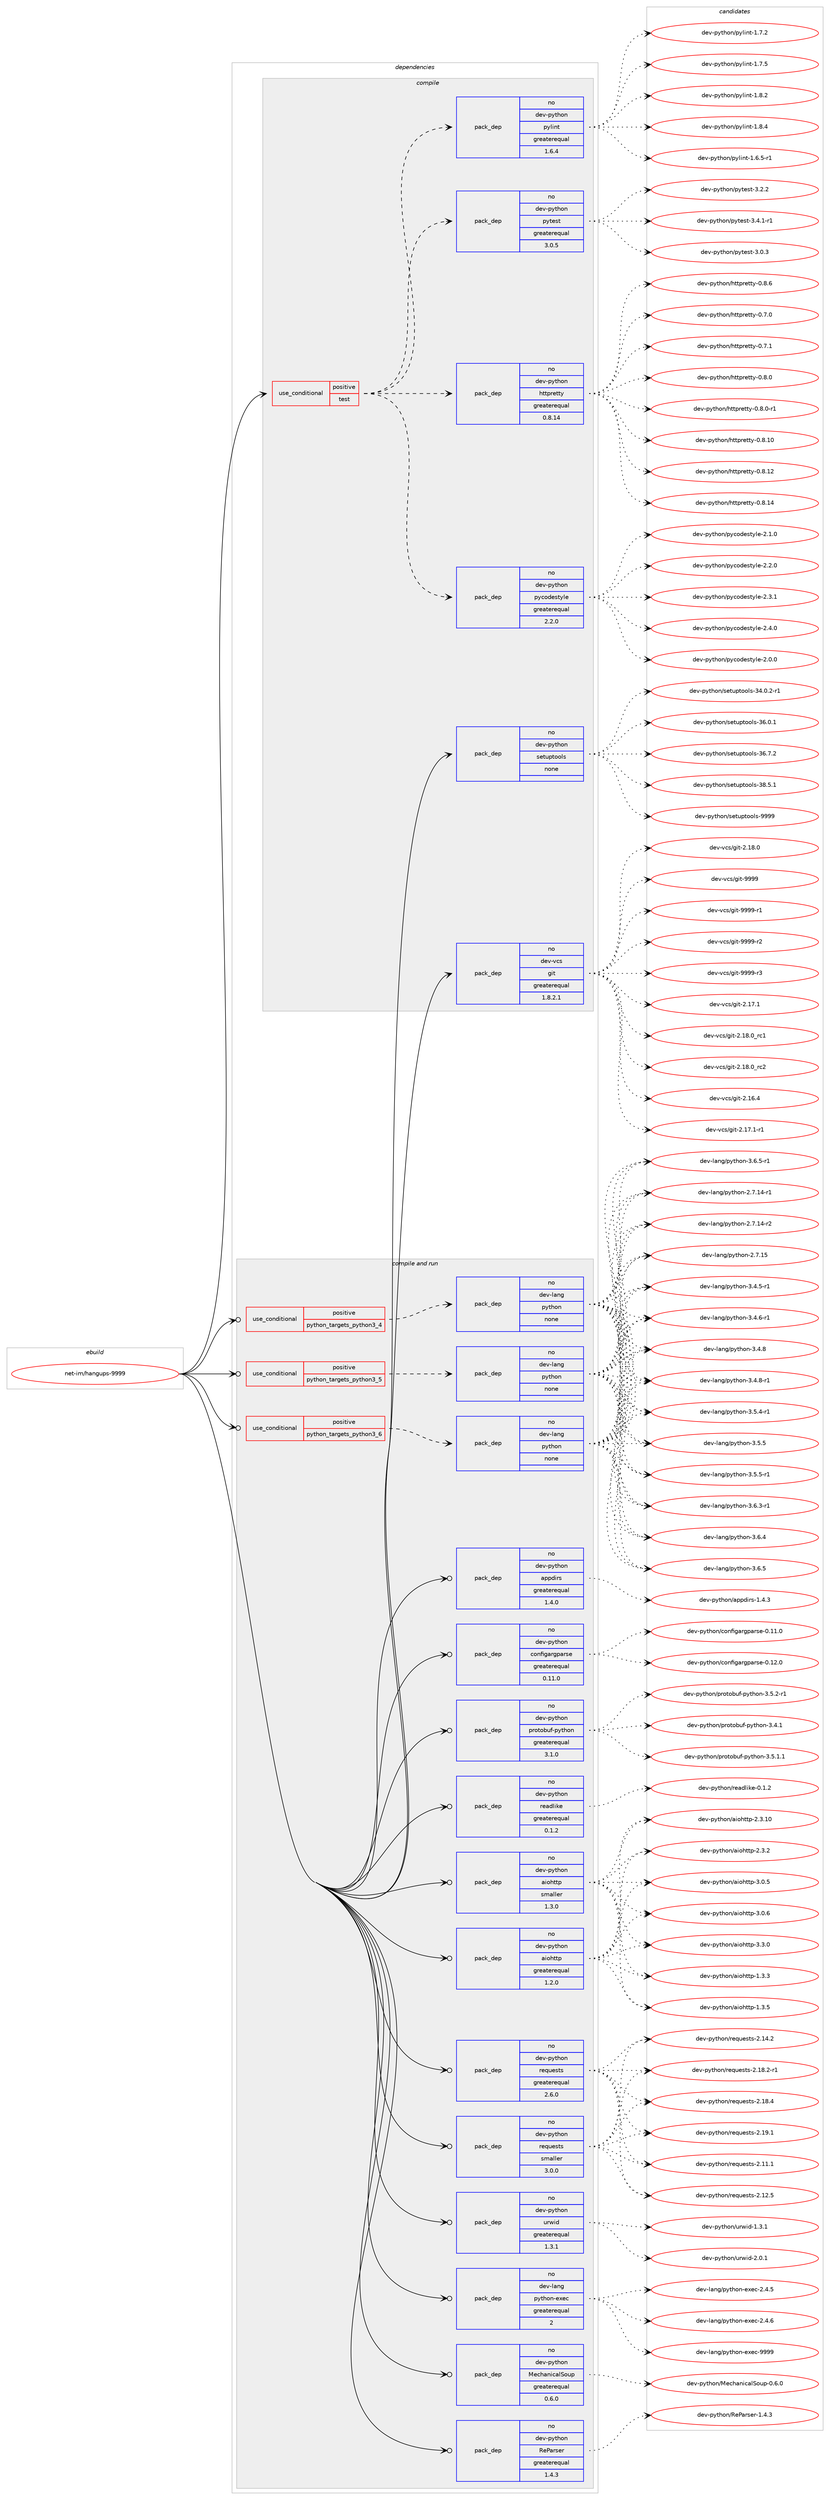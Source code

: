 digraph prolog {

# *************
# Graph options
# *************

newrank=true;
concentrate=true;
compound=true;
graph [rankdir=LR,fontname=Helvetica,fontsize=10,ranksep=1.5];#, ranksep=2.5, nodesep=0.2];
edge  [arrowhead=vee];
node  [fontname=Helvetica,fontsize=10];

# **********
# The ebuild
# **********

subgraph cluster_leftcol {
color=gray;
rank=same;
label=<<i>ebuild</i>>;
id [label="net-im/hangups-9999", color=red, width=4, href="../net-im/hangups-9999.svg"];
}

# ****************
# The dependencies
# ****************

subgraph cluster_midcol {
color=gray;
label=<<i>dependencies</i>>;
subgraph cluster_compile {
fillcolor="#eeeeee";
style=filled;
label=<<i>compile</i>>;
subgraph cond153 {
dependency534 [label=<<TABLE BORDER="0" CELLBORDER="1" CELLSPACING="0" CELLPADDING="4"><TR><TD ROWSPAN="3" CELLPADDING="10">use_conditional</TD></TR><TR><TD>positive</TD></TR><TR><TD>test</TD></TR></TABLE>>, shape=none, color=red];
subgraph pack372 {
dependency535 [label=<<TABLE BORDER="0" CELLBORDER="1" CELLSPACING="0" CELLPADDING="4" WIDTH="220"><TR><TD ROWSPAN="6" CELLPADDING="30">pack_dep</TD></TR><TR><TD WIDTH="110">no</TD></TR><TR><TD>dev-python</TD></TR><TR><TD>pytest</TD></TR><TR><TD>greaterequal</TD></TR><TR><TD>3.0.5</TD></TR></TABLE>>, shape=none, color=blue];
}
dependency534:e -> dependency535:w [weight=20,style="dashed",arrowhead="vee"];
subgraph pack373 {
dependency536 [label=<<TABLE BORDER="0" CELLBORDER="1" CELLSPACING="0" CELLPADDING="4" WIDTH="220"><TR><TD ROWSPAN="6" CELLPADDING="30">pack_dep</TD></TR><TR><TD WIDTH="110">no</TD></TR><TR><TD>dev-python</TD></TR><TR><TD>pylint</TD></TR><TR><TD>greaterequal</TD></TR><TR><TD>1.6.4</TD></TR></TABLE>>, shape=none, color=blue];
}
dependency534:e -> dependency536:w [weight=20,style="dashed",arrowhead="vee"];
subgraph pack374 {
dependency537 [label=<<TABLE BORDER="0" CELLBORDER="1" CELLSPACING="0" CELLPADDING="4" WIDTH="220"><TR><TD ROWSPAN="6" CELLPADDING="30">pack_dep</TD></TR><TR><TD WIDTH="110">no</TD></TR><TR><TD>dev-python</TD></TR><TR><TD>pycodestyle</TD></TR><TR><TD>greaterequal</TD></TR><TR><TD>2.2.0</TD></TR></TABLE>>, shape=none, color=blue];
}
dependency534:e -> dependency537:w [weight=20,style="dashed",arrowhead="vee"];
subgraph pack375 {
dependency538 [label=<<TABLE BORDER="0" CELLBORDER="1" CELLSPACING="0" CELLPADDING="4" WIDTH="220"><TR><TD ROWSPAN="6" CELLPADDING="30">pack_dep</TD></TR><TR><TD WIDTH="110">no</TD></TR><TR><TD>dev-python</TD></TR><TR><TD>httpretty</TD></TR><TR><TD>greaterequal</TD></TR><TR><TD>0.8.14</TD></TR></TABLE>>, shape=none, color=blue];
}
dependency534:e -> dependency538:w [weight=20,style="dashed",arrowhead="vee"];
}
id:e -> dependency534:w [weight=20,style="solid",arrowhead="vee"];
subgraph pack376 {
dependency539 [label=<<TABLE BORDER="0" CELLBORDER="1" CELLSPACING="0" CELLPADDING="4" WIDTH="220"><TR><TD ROWSPAN="6" CELLPADDING="30">pack_dep</TD></TR><TR><TD WIDTH="110">no</TD></TR><TR><TD>dev-python</TD></TR><TR><TD>setuptools</TD></TR><TR><TD>none</TD></TR><TR><TD></TD></TR></TABLE>>, shape=none, color=blue];
}
id:e -> dependency539:w [weight=20,style="solid",arrowhead="vee"];
subgraph pack377 {
dependency540 [label=<<TABLE BORDER="0" CELLBORDER="1" CELLSPACING="0" CELLPADDING="4" WIDTH="220"><TR><TD ROWSPAN="6" CELLPADDING="30">pack_dep</TD></TR><TR><TD WIDTH="110">no</TD></TR><TR><TD>dev-vcs</TD></TR><TR><TD>git</TD></TR><TR><TD>greaterequal</TD></TR><TR><TD>1.8.2.1</TD></TR></TABLE>>, shape=none, color=blue];
}
id:e -> dependency540:w [weight=20,style="solid",arrowhead="vee"];
}
subgraph cluster_compileandrun {
fillcolor="#eeeeee";
style=filled;
label=<<i>compile and run</i>>;
subgraph cond154 {
dependency541 [label=<<TABLE BORDER="0" CELLBORDER="1" CELLSPACING="0" CELLPADDING="4"><TR><TD ROWSPAN="3" CELLPADDING="10">use_conditional</TD></TR><TR><TD>positive</TD></TR><TR><TD>python_targets_python3_4</TD></TR></TABLE>>, shape=none, color=red];
subgraph pack378 {
dependency542 [label=<<TABLE BORDER="0" CELLBORDER="1" CELLSPACING="0" CELLPADDING="4" WIDTH="220"><TR><TD ROWSPAN="6" CELLPADDING="30">pack_dep</TD></TR><TR><TD WIDTH="110">no</TD></TR><TR><TD>dev-lang</TD></TR><TR><TD>python</TD></TR><TR><TD>none</TD></TR><TR><TD></TD></TR></TABLE>>, shape=none, color=blue];
}
dependency541:e -> dependency542:w [weight=20,style="dashed",arrowhead="vee"];
}
id:e -> dependency541:w [weight=20,style="solid",arrowhead="odotvee"];
subgraph cond155 {
dependency543 [label=<<TABLE BORDER="0" CELLBORDER="1" CELLSPACING="0" CELLPADDING="4"><TR><TD ROWSPAN="3" CELLPADDING="10">use_conditional</TD></TR><TR><TD>positive</TD></TR><TR><TD>python_targets_python3_5</TD></TR></TABLE>>, shape=none, color=red];
subgraph pack379 {
dependency544 [label=<<TABLE BORDER="0" CELLBORDER="1" CELLSPACING="0" CELLPADDING="4" WIDTH="220"><TR><TD ROWSPAN="6" CELLPADDING="30">pack_dep</TD></TR><TR><TD WIDTH="110">no</TD></TR><TR><TD>dev-lang</TD></TR><TR><TD>python</TD></TR><TR><TD>none</TD></TR><TR><TD></TD></TR></TABLE>>, shape=none, color=blue];
}
dependency543:e -> dependency544:w [weight=20,style="dashed",arrowhead="vee"];
}
id:e -> dependency543:w [weight=20,style="solid",arrowhead="odotvee"];
subgraph cond156 {
dependency545 [label=<<TABLE BORDER="0" CELLBORDER="1" CELLSPACING="0" CELLPADDING="4"><TR><TD ROWSPAN="3" CELLPADDING="10">use_conditional</TD></TR><TR><TD>positive</TD></TR><TR><TD>python_targets_python3_6</TD></TR></TABLE>>, shape=none, color=red];
subgraph pack380 {
dependency546 [label=<<TABLE BORDER="0" CELLBORDER="1" CELLSPACING="0" CELLPADDING="4" WIDTH="220"><TR><TD ROWSPAN="6" CELLPADDING="30">pack_dep</TD></TR><TR><TD WIDTH="110">no</TD></TR><TR><TD>dev-lang</TD></TR><TR><TD>python</TD></TR><TR><TD>none</TD></TR><TR><TD></TD></TR></TABLE>>, shape=none, color=blue];
}
dependency545:e -> dependency546:w [weight=20,style="dashed",arrowhead="vee"];
}
id:e -> dependency545:w [weight=20,style="solid",arrowhead="odotvee"];
subgraph pack381 {
dependency547 [label=<<TABLE BORDER="0" CELLBORDER="1" CELLSPACING="0" CELLPADDING="4" WIDTH="220"><TR><TD ROWSPAN="6" CELLPADDING="30">pack_dep</TD></TR><TR><TD WIDTH="110">no</TD></TR><TR><TD>dev-lang</TD></TR><TR><TD>python-exec</TD></TR><TR><TD>greaterequal</TD></TR><TR><TD>2</TD></TR></TABLE>>, shape=none, color=blue];
}
id:e -> dependency547:w [weight=20,style="solid",arrowhead="odotvee"];
subgraph pack382 {
dependency548 [label=<<TABLE BORDER="0" CELLBORDER="1" CELLSPACING="0" CELLPADDING="4" WIDTH="220"><TR><TD ROWSPAN="6" CELLPADDING="30">pack_dep</TD></TR><TR><TD WIDTH="110">no</TD></TR><TR><TD>dev-python</TD></TR><TR><TD>MechanicalSoup</TD></TR><TR><TD>greaterequal</TD></TR><TR><TD>0.6.0</TD></TR></TABLE>>, shape=none, color=blue];
}
id:e -> dependency548:w [weight=20,style="solid",arrowhead="odotvee"];
subgraph pack383 {
dependency549 [label=<<TABLE BORDER="0" CELLBORDER="1" CELLSPACING="0" CELLPADDING="4" WIDTH="220"><TR><TD ROWSPAN="6" CELLPADDING="30">pack_dep</TD></TR><TR><TD WIDTH="110">no</TD></TR><TR><TD>dev-python</TD></TR><TR><TD>ReParser</TD></TR><TR><TD>greaterequal</TD></TR><TR><TD>1.4.3</TD></TR></TABLE>>, shape=none, color=blue];
}
id:e -> dependency549:w [weight=20,style="solid",arrowhead="odotvee"];
subgraph pack384 {
dependency550 [label=<<TABLE BORDER="0" CELLBORDER="1" CELLSPACING="0" CELLPADDING="4" WIDTH="220"><TR><TD ROWSPAN="6" CELLPADDING="30">pack_dep</TD></TR><TR><TD WIDTH="110">no</TD></TR><TR><TD>dev-python</TD></TR><TR><TD>aiohttp</TD></TR><TR><TD>greaterequal</TD></TR><TR><TD>1.2.0</TD></TR></TABLE>>, shape=none, color=blue];
}
id:e -> dependency550:w [weight=20,style="solid",arrowhead="odotvee"];
subgraph pack385 {
dependency551 [label=<<TABLE BORDER="0" CELLBORDER="1" CELLSPACING="0" CELLPADDING="4" WIDTH="220"><TR><TD ROWSPAN="6" CELLPADDING="30">pack_dep</TD></TR><TR><TD WIDTH="110">no</TD></TR><TR><TD>dev-python</TD></TR><TR><TD>aiohttp</TD></TR><TR><TD>smaller</TD></TR><TR><TD>1.3.0</TD></TR></TABLE>>, shape=none, color=blue];
}
id:e -> dependency551:w [weight=20,style="solid",arrowhead="odotvee"];
subgraph pack386 {
dependency552 [label=<<TABLE BORDER="0" CELLBORDER="1" CELLSPACING="0" CELLPADDING="4" WIDTH="220"><TR><TD ROWSPAN="6" CELLPADDING="30">pack_dep</TD></TR><TR><TD WIDTH="110">no</TD></TR><TR><TD>dev-python</TD></TR><TR><TD>appdirs</TD></TR><TR><TD>greaterequal</TD></TR><TR><TD>1.4.0</TD></TR></TABLE>>, shape=none, color=blue];
}
id:e -> dependency552:w [weight=20,style="solid",arrowhead="odotvee"];
subgraph pack387 {
dependency553 [label=<<TABLE BORDER="0" CELLBORDER="1" CELLSPACING="0" CELLPADDING="4" WIDTH="220"><TR><TD ROWSPAN="6" CELLPADDING="30">pack_dep</TD></TR><TR><TD WIDTH="110">no</TD></TR><TR><TD>dev-python</TD></TR><TR><TD>configargparse</TD></TR><TR><TD>greaterequal</TD></TR><TR><TD>0.11.0</TD></TR></TABLE>>, shape=none, color=blue];
}
id:e -> dependency553:w [weight=20,style="solid",arrowhead="odotvee"];
subgraph pack388 {
dependency554 [label=<<TABLE BORDER="0" CELLBORDER="1" CELLSPACING="0" CELLPADDING="4" WIDTH="220"><TR><TD ROWSPAN="6" CELLPADDING="30">pack_dep</TD></TR><TR><TD WIDTH="110">no</TD></TR><TR><TD>dev-python</TD></TR><TR><TD>protobuf-python</TD></TR><TR><TD>greaterequal</TD></TR><TR><TD>3.1.0</TD></TR></TABLE>>, shape=none, color=blue];
}
id:e -> dependency554:w [weight=20,style="solid",arrowhead="odotvee"];
subgraph pack389 {
dependency555 [label=<<TABLE BORDER="0" CELLBORDER="1" CELLSPACING="0" CELLPADDING="4" WIDTH="220"><TR><TD ROWSPAN="6" CELLPADDING="30">pack_dep</TD></TR><TR><TD WIDTH="110">no</TD></TR><TR><TD>dev-python</TD></TR><TR><TD>readlike</TD></TR><TR><TD>greaterequal</TD></TR><TR><TD>0.1.2</TD></TR></TABLE>>, shape=none, color=blue];
}
id:e -> dependency555:w [weight=20,style="solid",arrowhead="odotvee"];
subgraph pack390 {
dependency556 [label=<<TABLE BORDER="0" CELLBORDER="1" CELLSPACING="0" CELLPADDING="4" WIDTH="220"><TR><TD ROWSPAN="6" CELLPADDING="30">pack_dep</TD></TR><TR><TD WIDTH="110">no</TD></TR><TR><TD>dev-python</TD></TR><TR><TD>requests</TD></TR><TR><TD>greaterequal</TD></TR><TR><TD>2.6.0</TD></TR></TABLE>>, shape=none, color=blue];
}
id:e -> dependency556:w [weight=20,style="solid",arrowhead="odotvee"];
subgraph pack391 {
dependency557 [label=<<TABLE BORDER="0" CELLBORDER="1" CELLSPACING="0" CELLPADDING="4" WIDTH="220"><TR><TD ROWSPAN="6" CELLPADDING="30">pack_dep</TD></TR><TR><TD WIDTH="110">no</TD></TR><TR><TD>dev-python</TD></TR><TR><TD>requests</TD></TR><TR><TD>smaller</TD></TR><TR><TD>3.0.0</TD></TR></TABLE>>, shape=none, color=blue];
}
id:e -> dependency557:w [weight=20,style="solid",arrowhead="odotvee"];
subgraph pack392 {
dependency558 [label=<<TABLE BORDER="0" CELLBORDER="1" CELLSPACING="0" CELLPADDING="4" WIDTH="220"><TR><TD ROWSPAN="6" CELLPADDING="30">pack_dep</TD></TR><TR><TD WIDTH="110">no</TD></TR><TR><TD>dev-python</TD></TR><TR><TD>urwid</TD></TR><TR><TD>greaterequal</TD></TR><TR><TD>1.3.1</TD></TR></TABLE>>, shape=none, color=blue];
}
id:e -> dependency558:w [weight=20,style="solid",arrowhead="odotvee"];
}
subgraph cluster_run {
fillcolor="#eeeeee";
style=filled;
label=<<i>run</i>>;
}
}

# **************
# The candidates
# **************

subgraph cluster_choices {
rank=same;
color=gray;
label=<<i>candidates</i>>;

subgraph choice372 {
color=black;
nodesep=1;
choice1001011184511212111610411111047112121116101115116455146484651 [label="dev-python/pytest-3.0.3", color=red, width=4,href="../dev-python/pytest-3.0.3.svg"];
choice1001011184511212111610411111047112121116101115116455146504650 [label="dev-python/pytest-3.2.2", color=red, width=4,href="../dev-python/pytest-3.2.2.svg"];
choice10010111845112121116104111110471121211161011151164551465246494511449 [label="dev-python/pytest-3.4.1-r1", color=red, width=4,href="../dev-python/pytest-3.4.1-r1.svg"];
dependency535:e -> choice1001011184511212111610411111047112121116101115116455146484651:w [style=dotted,weight="100"];
dependency535:e -> choice1001011184511212111610411111047112121116101115116455146504650:w [style=dotted,weight="100"];
dependency535:e -> choice10010111845112121116104111110471121211161011151164551465246494511449:w [style=dotted,weight="100"];
}
subgraph choice373 {
color=black;
nodesep=1;
choice10010111845112121116104111110471121211081051101164549465446534511449 [label="dev-python/pylint-1.6.5-r1", color=red, width=4,href="../dev-python/pylint-1.6.5-r1.svg"];
choice1001011184511212111610411111047112121108105110116454946554650 [label="dev-python/pylint-1.7.2", color=red, width=4,href="../dev-python/pylint-1.7.2.svg"];
choice1001011184511212111610411111047112121108105110116454946554653 [label="dev-python/pylint-1.7.5", color=red, width=4,href="../dev-python/pylint-1.7.5.svg"];
choice1001011184511212111610411111047112121108105110116454946564650 [label="dev-python/pylint-1.8.2", color=red, width=4,href="../dev-python/pylint-1.8.2.svg"];
choice1001011184511212111610411111047112121108105110116454946564652 [label="dev-python/pylint-1.8.4", color=red, width=4,href="../dev-python/pylint-1.8.4.svg"];
dependency536:e -> choice10010111845112121116104111110471121211081051101164549465446534511449:w [style=dotted,weight="100"];
dependency536:e -> choice1001011184511212111610411111047112121108105110116454946554650:w [style=dotted,weight="100"];
dependency536:e -> choice1001011184511212111610411111047112121108105110116454946554653:w [style=dotted,weight="100"];
dependency536:e -> choice1001011184511212111610411111047112121108105110116454946564650:w [style=dotted,weight="100"];
dependency536:e -> choice1001011184511212111610411111047112121108105110116454946564652:w [style=dotted,weight="100"];
}
subgraph choice374 {
color=black;
nodesep=1;
choice100101118451121211161041111104711212199111100101115116121108101455046484648 [label="dev-python/pycodestyle-2.0.0", color=red, width=4,href="../dev-python/pycodestyle-2.0.0.svg"];
choice100101118451121211161041111104711212199111100101115116121108101455046494648 [label="dev-python/pycodestyle-2.1.0", color=red, width=4,href="../dev-python/pycodestyle-2.1.0.svg"];
choice100101118451121211161041111104711212199111100101115116121108101455046504648 [label="dev-python/pycodestyle-2.2.0", color=red, width=4,href="../dev-python/pycodestyle-2.2.0.svg"];
choice100101118451121211161041111104711212199111100101115116121108101455046514649 [label="dev-python/pycodestyle-2.3.1", color=red, width=4,href="../dev-python/pycodestyle-2.3.1.svg"];
choice100101118451121211161041111104711212199111100101115116121108101455046524648 [label="dev-python/pycodestyle-2.4.0", color=red, width=4,href="../dev-python/pycodestyle-2.4.0.svg"];
dependency537:e -> choice100101118451121211161041111104711212199111100101115116121108101455046484648:w [style=dotted,weight="100"];
dependency537:e -> choice100101118451121211161041111104711212199111100101115116121108101455046494648:w [style=dotted,weight="100"];
dependency537:e -> choice100101118451121211161041111104711212199111100101115116121108101455046504648:w [style=dotted,weight="100"];
dependency537:e -> choice100101118451121211161041111104711212199111100101115116121108101455046514649:w [style=dotted,weight="100"];
dependency537:e -> choice100101118451121211161041111104711212199111100101115116121108101455046524648:w [style=dotted,weight="100"];
}
subgraph choice375 {
color=black;
nodesep=1;
choice1001011184511212111610411111047104116116112114101116116121454846554648 [label="dev-python/httpretty-0.7.0", color=red, width=4,href="../dev-python/httpretty-0.7.0.svg"];
choice1001011184511212111610411111047104116116112114101116116121454846554649 [label="dev-python/httpretty-0.7.1", color=red, width=4,href="../dev-python/httpretty-0.7.1.svg"];
choice1001011184511212111610411111047104116116112114101116116121454846564648 [label="dev-python/httpretty-0.8.0", color=red, width=4,href="../dev-python/httpretty-0.8.0.svg"];
choice10010111845112121116104111110471041161161121141011161161214548465646484511449 [label="dev-python/httpretty-0.8.0-r1", color=red, width=4,href="../dev-python/httpretty-0.8.0-r1.svg"];
choice100101118451121211161041111104710411611611211410111611612145484656464948 [label="dev-python/httpretty-0.8.10", color=red, width=4,href="../dev-python/httpretty-0.8.10.svg"];
choice100101118451121211161041111104710411611611211410111611612145484656464950 [label="dev-python/httpretty-0.8.12", color=red, width=4,href="../dev-python/httpretty-0.8.12.svg"];
choice100101118451121211161041111104710411611611211410111611612145484656464952 [label="dev-python/httpretty-0.8.14", color=red, width=4,href="../dev-python/httpretty-0.8.14.svg"];
choice1001011184511212111610411111047104116116112114101116116121454846564654 [label="dev-python/httpretty-0.8.6", color=red, width=4,href="../dev-python/httpretty-0.8.6.svg"];
dependency538:e -> choice1001011184511212111610411111047104116116112114101116116121454846554648:w [style=dotted,weight="100"];
dependency538:e -> choice1001011184511212111610411111047104116116112114101116116121454846554649:w [style=dotted,weight="100"];
dependency538:e -> choice1001011184511212111610411111047104116116112114101116116121454846564648:w [style=dotted,weight="100"];
dependency538:e -> choice10010111845112121116104111110471041161161121141011161161214548465646484511449:w [style=dotted,weight="100"];
dependency538:e -> choice100101118451121211161041111104710411611611211410111611612145484656464948:w [style=dotted,weight="100"];
dependency538:e -> choice100101118451121211161041111104710411611611211410111611612145484656464950:w [style=dotted,weight="100"];
dependency538:e -> choice100101118451121211161041111104710411611611211410111611612145484656464952:w [style=dotted,weight="100"];
dependency538:e -> choice1001011184511212111610411111047104116116112114101116116121454846564654:w [style=dotted,weight="100"];
}
subgraph choice376 {
color=black;
nodesep=1;
choice1001011184511212111610411111047115101116117112116111111108115455152464846504511449 [label="dev-python/setuptools-34.0.2-r1", color=red, width=4,href="../dev-python/setuptools-34.0.2-r1.svg"];
choice100101118451121211161041111104711510111611711211611111110811545515446484649 [label="dev-python/setuptools-36.0.1", color=red, width=4,href="../dev-python/setuptools-36.0.1.svg"];
choice100101118451121211161041111104711510111611711211611111110811545515446554650 [label="dev-python/setuptools-36.7.2", color=red, width=4,href="../dev-python/setuptools-36.7.2.svg"];
choice100101118451121211161041111104711510111611711211611111110811545515646534649 [label="dev-python/setuptools-38.5.1", color=red, width=4,href="../dev-python/setuptools-38.5.1.svg"];
choice10010111845112121116104111110471151011161171121161111111081154557575757 [label="dev-python/setuptools-9999", color=red, width=4,href="../dev-python/setuptools-9999.svg"];
dependency539:e -> choice1001011184511212111610411111047115101116117112116111111108115455152464846504511449:w [style=dotted,weight="100"];
dependency539:e -> choice100101118451121211161041111104711510111611711211611111110811545515446484649:w [style=dotted,weight="100"];
dependency539:e -> choice100101118451121211161041111104711510111611711211611111110811545515446554650:w [style=dotted,weight="100"];
dependency539:e -> choice100101118451121211161041111104711510111611711211611111110811545515646534649:w [style=dotted,weight="100"];
dependency539:e -> choice10010111845112121116104111110471151011161171121161111111081154557575757:w [style=dotted,weight="100"];
}
subgraph choice377 {
color=black;
nodesep=1;
choice10010111845118991154710310511645504649554649 [label="dev-vcs/git-2.17.1", color=red, width=4,href="../dev-vcs/git-2.17.1.svg"];
choice10010111845118991154710310511645504649564648951149949 [label="dev-vcs/git-2.18.0_rc1", color=red, width=4,href="../dev-vcs/git-2.18.0_rc1.svg"];
choice10010111845118991154710310511645504649564648951149950 [label="dev-vcs/git-2.18.0_rc2", color=red, width=4,href="../dev-vcs/git-2.18.0_rc2.svg"];
choice10010111845118991154710310511645504649544652 [label="dev-vcs/git-2.16.4", color=red, width=4,href="../dev-vcs/git-2.16.4.svg"];
choice100101118451189911547103105116455046495546494511449 [label="dev-vcs/git-2.17.1-r1", color=red, width=4,href="../dev-vcs/git-2.17.1-r1.svg"];
choice10010111845118991154710310511645504649564648 [label="dev-vcs/git-2.18.0", color=red, width=4,href="../dev-vcs/git-2.18.0.svg"];
choice1001011184511899115471031051164557575757 [label="dev-vcs/git-9999", color=red, width=4,href="../dev-vcs/git-9999.svg"];
choice10010111845118991154710310511645575757574511449 [label="dev-vcs/git-9999-r1", color=red, width=4,href="../dev-vcs/git-9999-r1.svg"];
choice10010111845118991154710310511645575757574511450 [label="dev-vcs/git-9999-r2", color=red, width=4,href="../dev-vcs/git-9999-r2.svg"];
choice10010111845118991154710310511645575757574511451 [label="dev-vcs/git-9999-r3", color=red, width=4,href="../dev-vcs/git-9999-r3.svg"];
dependency540:e -> choice10010111845118991154710310511645504649554649:w [style=dotted,weight="100"];
dependency540:e -> choice10010111845118991154710310511645504649564648951149949:w [style=dotted,weight="100"];
dependency540:e -> choice10010111845118991154710310511645504649564648951149950:w [style=dotted,weight="100"];
dependency540:e -> choice10010111845118991154710310511645504649544652:w [style=dotted,weight="100"];
dependency540:e -> choice100101118451189911547103105116455046495546494511449:w [style=dotted,weight="100"];
dependency540:e -> choice10010111845118991154710310511645504649564648:w [style=dotted,weight="100"];
dependency540:e -> choice1001011184511899115471031051164557575757:w [style=dotted,weight="100"];
dependency540:e -> choice10010111845118991154710310511645575757574511449:w [style=dotted,weight="100"];
dependency540:e -> choice10010111845118991154710310511645575757574511450:w [style=dotted,weight="100"];
dependency540:e -> choice10010111845118991154710310511645575757574511451:w [style=dotted,weight="100"];
}
subgraph choice378 {
color=black;
nodesep=1;
choice100101118451089711010347112121116104111110455046554649524511449 [label="dev-lang/python-2.7.14-r1", color=red, width=4,href="../dev-lang/python-2.7.14-r1.svg"];
choice100101118451089711010347112121116104111110455046554649524511450 [label="dev-lang/python-2.7.14-r2", color=red, width=4,href="../dev-lang/python-2.7.14-r2.svg"];
choice10010111845108971101034711212111610411111045504655464953 [label="dev-lang/python-2.7.15", color=red, width=4,href="../dev-lang/python-2.7.15.svg"];
choice1001011184510897110103471121211161041111104551465246534511449 [label="dev-lang/python-3.4.5-r1", color=red, width=4,href="../dev-lang/python-3.4.5-r1.svg"];
choice1001011184510897110103471121211161041111104551465246544511449 [label="dev-lang/python-3.4.6-r1", color=red, width=4,href="../dev-lang/python-3.4.6-r1.svg"];
choice100101118451089711010347112121116104111110455146524656 [label="dev-lang/python-3.4.8", color=red, width=4,href="../dev-lang/python-3.4.8.svg"];
choice1001011184510897110103471121211161041111104551465246564511449 [label="dev-lang/python-3.4.8-r1", color=red, width=4,href="../dev-lang/python-3.4.8-r1.svg"];
choice1001011184510897110103471121211161041111104551465346524511449 [label="dev-lang/python-3.5.4-r1", color=red, width=4,href="../dev-lang/python-3.5.4-r1.svg"];
choice100101118451089711010347112121116104111110455146534653 [label="dev-lang/python-3.5.5", color=red, width=4,href="../dev-lang/python-3.5.5.svg"];
choice1001011184510897110103471121211161041111104551465346534511449 [label="dev-lang/python-3.5.5-r1", color=red, width=4,href="../dev-lang/python-3.5.5-r1.svg"];
choice1001011184510897110103471121211161041111104551465446514511449 [label="dev-lang/python-3.6.3-r1", color=red, width=4,href="../dev-lang/python-3.6.3-r1.svg"];
choice100101118451089711010347112121116104111110455146544652 [label="dev-lang/python-3.6.4", color=red, width=4,href="../dev-lang/python-3.6.4.svg"];
choice100101118451089711010347112121116104111110455146544653 [label="dev-lang/python-3.6.5", color=red, width=4,href="../dev-lang/python-3.6.5.svg"];
choice1001011184510897110103471121211161041111104551465446534511449 [label="dev-lang/python-3.6.5-r1", color=red, width=4,href="../dev-lang/python-3.6.5-r1.svg"];
dependency542:e -> choice100101118451089711010347112121116104111110455046554649524511449:w [style=dotted,weight="100"];
dependency542:e -> choice100101118451089711010347112121116104111110455046554649524511450:w [style=dotted,weight="100"];
dependency542:e -> choice10010111845108971101034711212111610411111045504655464953:w [style=dotted,weight="100"];
dependency542:e -> choice1001011184510897110103471121211161041111104551465246534511449:w [style=dotted,weight="100"];
dependency542:e -> choice1001011184510897110103471121211161041111104551465246544511449:w [style=dotted,weight="100"];
dependency542:e -> choice100101118451089711010347112121116104111110455146524656:w [style=dotted,weight="100"];
dependency542:e -> choice1001011184510897110103471121211161041111104551465246564511449:w [style=dotted,weight="100"];
dependency542:e -> choice1001011184510897110103471121211161041111104551465346524511449:w [style=dotted,weight="100"];
dependency542:e -> choice100101118451089711010347112121116104111110455146534653:w [style=dotted,weight="100"];
dependency542:e -> choice1001011184510897110103471121211161041111104551465346534511449:w [style=dotted,weight="100"];
dependency542:e -> choice1001011184510897110103471121211161041111104551465446514511449:w [style=dotted,weight="100"];
dependency542:e -> choice100101118451089711010347112121116104111110455146544652:w [style=dotted,weight="100"];
dependency542:e -> choice100101118451089711010347112121116104111110455146544653:w [style=dotted,weight="100"];
dependency542:e -> choice1001011184510897110103471121211161041111104551465446534511449:w [style=dotted,weight="100"];
}
subgraph choice379 {
color=black;
nodesep=1;
choice100101118451089711010347112121116104111110455046554649524511449 [label="dev-lang/python-2.7.14-r1", color=red, width=4,href="../dev-lang/python-2.7.14-r1.svg"];
choice100101118451089711010347112121116104111110455046554649524511450 [label="dev-lang/python-2.7.14-r2", color=red, width=4,href="../dev-lang/python-2.7.14-r2.svg"];
choice10010111845108971101034711212111610411111045504655464953 [label="dev-lang/python-2.7.15", color=red, width=4,href="../dev-lang/python-2.7.15.svg"];
choice1001011184510897110103471121211161041111104551465246534511449 [label="dev-lang/python-3.4.5-r1", color=red, width=4,href="../dev-lang/python-3.4.5-r1.svg"];
choice1001011184510897110103471121211161041111104551465246544511449 [label="dev-lang/python-3.4.6-r1", color=red, width=4,href="../dev-lang/python-3.4.6-r1.svg"];
choice100101118451089711010347112121116104111110455146524656 [label="dev-lang/python-3.4.8", color=red, width=4,href="../dev-lang/python-3.4.8.svg"];
choice1001011184510897110103471121211161041111104551465246564511449 [label="dev-lang/python-3.4.8-r1", color=red, width=4,href="../dev-lang/python-3.4.8-r1.svg"];
choice1001011184510897110103471121211161041111104551465346524511449 [label="dev-lang/python-3.5.4-r1", color=red, width=4,href="../dev-lang/python-3.5.4-r1.svg"];
choice100101118451089711010347112121116104111110455146534653 [label="dev-lang/python-3.5.5", color=red, width=4,href="../dev-lang/python-3.5.5.svg"];
choice1001011184510897110103471121211161041111104551465346534511449 [label="dev-lang/python-3.5.5-r1", color=red, width=4,href="../dev-lang/python-3.5.5-r1.svg"];
choice1001011184510897110103471121211161041111104551465446514511449 [label="dev-lang/python-3.6.3-r1", color=red, width=4,href="../dev-lang/python-3.6.3-r1.svg"];
choice100101118451089711010347112121116104111110455146544652 [label="dev-lang/python-3.6.4", color=red, width=4,href="../dev-lang/python-3.6.4.svg"];
choice100101118451089711010347112121116104111110455146544653 [label="dev-lang/python-3.6.5", color=red, width=4,href="../dev-lang/python-3.6.5.svg"];
choice1001011184510897110103471121211161041111104551465446534511449 [label="dev-lang/python-3.6.5-r1", color=red, width=4,href="../dev-lang/python-3.6.5-r1.svg"];
dependency544:e -> choice100101118451089711010347112121116104111110455046554649524511449:w [style=dotted,weight="100"];
dependency544:e -> choice100101118451089711010347112121116104111110455046554649524511450:w [style=dotted,weight="100"];
dependency544:e -> choice10010111845108971101034711212111610411111045504655464953:w [style=dotted,weight="100"];
dependency544:e -> choice1001011184510897110103471121211161041111104551465246534511449:w [style=dotted,weight="100"];
dependency544:e -> choice1001011184510897110103471121211161041111104551465246544511449:w [style=dotted,weight="100"];
dependency544:e -> choice100101118451089711010347112121116104111110455146524656:w [style=dotted,weight="100"];
dependency544:e -> choice1001011184510897110103471121211161041111104551465246564511449:w [style=dotted,weight="100"];
dependency544:e -> choice1001011184510897110103471121211161041111104551465346524511449:w [style=dotted,weight="100"];
dependency544:e -> choice100101118451089711010347112121116104111110455146534653:w [style=dotted,weight="100"];
dependency544:e -> choice1001011184510897110103471121211161041111104551465346534511449:w [style=dotted,weight="100"];
dependency544:e -> choice1001011184510897110103471121211161041111104551465446514511449:w [style=dotted,weight="100"];
dependency544:e -> choice100101118451089711010347112121116104111110455146544652:w [style=dotted,weight="100"];
dependency544:e -> choice100101118451089711010347112121116104111110455146544653:w [style=dotted,weight="100"];
dependency544:e -> choice1001011184510897110103471121211161041111104551465446534511449:w [style=dotted,weight="100"];
}
subgraph choice380 {
color=black;
nodesep=1;
choice100101118451089711010347112121116104111110455046554649524511449 [label="dev-lang/python-2.7.14-r1", color=red, width=4,href="../dev-lang/python-2.7.14-r1.svg"];
choice100101118451089711010347112121116104111110455046554649524511450 [label="dev-lang/python-2.7.14-r2", color=red, width=4,href="../dev-lang/python-2.7.14-r2.svg"];
choice10010111845108971101034711212111610411111045504655464953 [label="dev-lang/python-2.7.15", color=red, width=4,href="../dev-lang/python-2.7.15.svg"];
choice1001011184510897110103471121211161041111104551465246534511449 [label="dev-lang/python-3.4.5-r1", color=red, width=4,href="../dev-lang/python-3.4.5-r1.svg"];
choice1001011184510897110103471121211161041111104551465246544511449 [label="dev-lang/python-3.4.6-r1", color=red, width=4,href="../dev-lang/python-3.4.6-r1.svg"];
choice100101118451089711010347112121116104111110455146524656 [label="dev-lang/python-3.4.8", color=red, width=4,href="../dev-lang/python-3.4.8.svg"];
choice1001011184510897110103471121211161041111104551465246564511449 [label="dev-lang/python-3.4.8-r1", color=red, width=4,href="../dev-lang/python-3.4.8-r1.svg"];
choice1001011184510897110103471121211161041111104551465346524511449 [label="dev-lang/python-3.5.4-r1", color=red, width=4,href="../dev-lang/python-3.5.4-r1.svg"];
choice100101118451089711010347112121116104111110455146534653 [label="dev-lang/python-3.5.5", color=red, width=4,href="../dev-lang/python-3.5.5.svg"];
choice1001011184510897110103471121211161041111104551465346534511449 [label="dev-lang/python-3.5.5-r1", color=red, width=4,href="../dev-lang/python-3.5.5-r1.svg"];
choice1001011184510897110103471121211161041111104551465446514511449 [label="dev-lang/python-3.6.3-r1", color=red, width=4,href="../dev-lang/python-3.6.3-r1.svg"];
choice100101118451089711010347112121116104111110455146544652 [label="dev-lang/python-3.6.4", color=red, width=4,href="../dev-lang/python-3.6.4.svg"];
choice100101118451089711010347112121116104111110455146544653 [label="dev-lang/python-3.6.5", color=red, width=4,href="../dev-lang/python-3.6.5.svg"];
choice1001011184510897110103471121211161041111104551465446534511449 [label="dev-lang/python-3.6.5-r1", color=red, width=4,href="../dev-lang/python-3.6.5-r1.svg"];
dependency546:e -> choice100101118451089711010347112121116104111110455046554649524511449:w [style=dotted,weight="100"];
dependency546:e -> choice100101118451089711010347112121116104111110455046554649524511450:w [style=dotted,weight="100"];
dependency546:e -> choice10010111845108971101034711212111610411111045504655464953:w [style=dotted,weight="100"];
dependency546:e -> choice1001011184510897110103471121211161041111104551465246534511449:w [style=dotted,weight="100"];
dependency546:e -> choice1001011184510897110103471121211161041111104551465246544511449:w [style=dotted,weight="100"];
dependency546:e -> choice100101118451089711010347112121116104111110455146524656:w [style=dotted,weight="100"];
dependency546:e -> choice1001011184510897110103471121211161041111104551465246564511449:w [style=dotted,weight="100"];
dependency546:e -> choice1001011184510897110103471121211161041111104551465346524511449:w [style=dotted,weight="100"];
dependency546:e -> choice100101118451089711010347112121116104111110455146534653:w [style=dotted,weight="100"];
dependency546:e -> choice1001011184510897110103471121211161041111104551465346534511449:w [style=dotted,weight="100"];
dependency546:e -> choice1001011184510897110103471121211161041111104551465446514511449:w [style=dotted,weight="100"];
dependency546:e -> choice100101118451089711010347112121116104111110455146544652:w [style=dotted,weight="100"];
dependency546:e -> choice100101118451089711010347112121116104111110455146544653:w [style=dotted,weight="100"];
dependency546:e -> choice1001011184510897110103471121211161041111104551465446534511449:w [style=dotted,weight="100"];
}
subgraph choice381 {
color=black;
nodesep=1;
choice1001011184510897110103471121211161041111104510112010199455046524653 [label="dev-lang/python-exec-2.4.5", color=red, width=4,href="../dev-lang/python-exec-2.4.5.svg"];
choice1001011184510897110103471121211161041111104510112010199455046524654 [label="dev-lang/python-exec-2.4.6", color=red, width=4,href="../dev-lang/python-exec-2.4.6.svg"];
choice10010111845108971101034711212111610411111045101120101994557575757 [label="dev-lang/python-exec-9999", color=red, width=4,href="../dev-lang/python-exec-9999.svg"];
dependency547:e -> choice1001011184510897110103471121211161041111104510112010199455046524653:w [style=dotted,weight="100"];
dependency547:e -> choice1001011184510897110103471121211161041111104510112010199455046524654:w [style=dotted,weight="100"];
dependency547:e -> choice10010111845108971101034711212111610411111045101120101994557575757:w [style=dotted,weight="100"];
}
subgraph choice382 {
color=black;
nodesep=1;
choice1001011184511212111610411111047771019910497110105999710883111117112454846544648 [label="dev-python/MechanicalSoup-0.6.0", color=red, width=4,href="../dev-python/MechanicalSoup-0.6.0.svg"];
dependency548:e -> choice1001011184511212111610411111047771019910497110105999710883111117112454846544648:w [style=dotted,weight="100"];
}
subgraph choice383 {
color=black;
nodesep=1;
choice1001011184511212111610411111047821018097114115101114454946524651 [label="dev-python/ReParser-1.4.3", color=red, width=4,href="../dev-python/ReParser-1.4.3.svg"];
dependency549:e -> choice1001011184511212111610411111047821018097114115101114454946524651:w [style=dotted,weight="100"];
}
subgraph choice384 {
color=black;
nodesep=1;
choice100101118451121211161041111104797105111104116116112454946514651 [label="dev-python/aiohttp-1.3.3", color=red, width=4,href="../dev-python/aiohttp-1.3.3.svg"];
choice100101118451121211161041111104797105111104116116112454946514653 [label="dev-python/aiohttp-1.3.5", color=red, width=4,href="../dev-python/aiohttp-1.3.5.svg"];
choice10010111845112121116104111110479710511110411611611245504651464948 [label="dev-python/aiohttp-2.3.10", color=red, width=4,href="../dev-python/aiohttp-2.3.10.svg"];
choice100101118451121211161041111104797105111104116116112455046514650 [label="dev-python/aiohttp-2.3.2", color=red, width=4,href="../dev-python/aiohttp-2.3.2.svg"];
choice100101118451121211161041111104797105111104116116112455146484653 [label="dev-python/aiohttp-3.0.5", color=red, width=4,href="../dev-python/aiohttp-3.0.5.svg"];
choice100101118451121211161041111104797105111104116116112455146484654 [label="dev-python/aiohttp-3.0.6", color=red, width=4,href="../dev-python/aiohttp-3.0.6.svg"];
choice100101118451121211161041111104797105111104116116112455146514648 [label="dev-python/aiohttp-3.3.0", color=red, width=4,href="../dev-python/aiohttp-3.3.0.svg"];
dependency550:e -> choice100101118451121211161041111104797105111104116116112454946514651:w [style=dotted,weight="100"];
dependency550:e -> choice100101118451121211161041111104797105111104116116112454946514653:w [style=dotted,weight="100"];
dependency550:e -> choice10010111845112121116104111110479710511110411611611245504651464948:w [style=dotted,weight="100"];
dependency550:e -> choice100101118451121211161041111104797105111104116116112455046514650:w [style=dotted,weight="100"];
dependency550:e -> choice100101118451121211161041111104797105111104116116112455146484653:w [style=dotted,weight="100"];
dependency550:e -> choice100101118451121211161041111104797105111104116116112455146484654:w [style=dotted,weight="100"];
dependency550:e -> choice100101118451121211161041111104797105111104116116112455146514648:w [style=dotted,weight="100"];
}
subgraph choice385 {
color=black;
nodesep=1;
choice100101118451121211161041111104797105111104116116112454946514651 [label="dev-python/aiohttp-1.3.3", color=red, width=4,href="../dev-python/aiohttp-1.3.3.svg"];
choice100101118451121211161041111104797105111104116116112454946514653 [label="dev-python/aiohttp-1.3.5", color=red, width=4,href="../dev-python/aiohttp-1.3.5.svg"];
choice10010111845112121116104111110479710511110411611611245504651464948 [label="dev-python/aiohttp-2.3.10", color=red, width=4,href="../dev-python/aiohttp-2.3.10.svg"];
choice100101118451121211161041111104797105111104116116112455046514650 [label="dev-python/aiohttp-2.3.2", color=red, width=4,href="../dev-python/aiohttp-2.3.2.svg"];
choice100101118451121211161041111104797105111104116116112455146484653 [label="dev-python/aiohttp-3.0.5", color=red, width=4,href="../dev-python/aiohttp-3.0.5.svg"];
choice100101118451121211161041111104797105111104116116112455146484654 [label="dev-python/aiohttp-3.0.6", color=red, width=4,href="../dev-python/aiohttp-3.0.6.svg"];
choice100101118451121211161041111104797105111104116116112455146514648 [label="dev-python/aiohttp-3.3.0", color=red, width=4,href="../dev-python/aiohttp-3.3.0.svg"];
dependency551:e -> choice100101118451121211161041111104797105111104116116112454946514651:w [style=dotted,weight="100"];
dependency551:e -> choice100101118451121211161041111104797105111104116116112454946514653:w [style=dotted,weight="100"];
dependency551:e -> choice10010111845112121116104111110479710511110411611611245504651464948:w [style=dotted,weight="100"];
dependency551:e -> choice100101118451121211161041111104797105111104116116112455046514650:w [style=dotted,weight="100"];
dependency551:e -> choice100101118451121211161041111104797105111104116116112455146484653:w [style=dotted,weight="100"];
dependency551:e -> choice100101118451121211161041111104797105111104116116112455146484654:w [style=dotted,weight="100"];
dependency551:e -> choice100101118451121211161041111104797105111104116116112455146514648:w [style=dotted,weight="100"];
}
subgraph choice386 {
color=black;
nodesep=1;
choice100101118451121211161041111104797112112100105114115454946524651 [label="dev-python/appdirs-1.4.3", color=red, width=4,href="../dev-python/appdirs-1.4.3.svg"];
dependency552:e -> choice100101118451121211161041111104797112112100105114115454946524651:w [style=dotted,weight="100"];
}
subgraph choice387 {
color=black;
nodesep=1;
choice100101118451121211161041111104799111110102105103971141031129711411510145484649494648 [label="dev-python/configargparse-0.11.0", color=red, width=4,href="../dev-python/configargparse-0.11.0.svg"];
choice100101118451121211161041111104799111110102105103971141031129711411510145484649504648 [label="dev-python/configargparse-0.12.0", color=red, width=4,href="../dev-python/configargparse-0.12.0.svg"];
dependency553:e -> choice100101118451121211161041111104799111110102105103971141031129711411510145484649494648:w [style=dotted,weight="100"];
dependency553:e -> choice100101118451121211161041111104799111110102105103971141031129711411510145484649504648:w [style=dotted,weight="100"];
}
subgraph choice388 {
color=black;
nodesep=1;
choice10010111845112121116104111110471121141111161119811710245112121116104111110455146524649 [label="dev-python/protobuf-python-3.4.1", color=red, width=4,href="../dev-python/protobuf-python-3.4.1.svg"];
choice100101118451121211161041111104711211411111611198117102451121211161041111104551465346494649 [label="dev-python/protobuf-python-3.5.1.1", color=red, width=4,href="../dev-python/protobuf-python-3.5.1.1.svg"];
choice100101118451121211161041111104711211411111611198117102451121211161041111104551465346504511449 [label="dev-python/protobuf-python-3.5.2-r1", color=red, width=4,href="../dev-python/protobuf-python-3.5.2-r1.svg"];
dependency554:e -> choice10010111845112121116104111110471121141111161119811710245112121116104111110455146524649:w [style=dotted,weight="100"];
dependency554:e -> choice100101118451121211161041111104711211411111611198117102451121211161041111104551465346494649:w [style=dotted,weight="100"];
dependency554:e -> choice100101118451121211161041111104711211411111611198117102451121211161041111104551465346504511449:w [style=dotted,weight="100"];
}
subgraph choice389 {
color=black;
nodesep=1;
choice100101118451121211161041111104711410197100108105107101454846494650 [label="dev-python/readlike-0.1.2", color=red, width=4,href="../dev-python/readlike-0.1.2.svg"];
dependency555:e -> choice100101118451121211161041111104711410197100108105107101454846494650:w [style=dotted,weight="100"];
}
subgraph choice390 {
color=black;
nodesep=1;
choice100101118451121211161041111104711410111311710111511611545504649494649 [label="dev-python/requests-2.11.1", color=red, width=4,href="../dev-python/requests-2.11.1.svg"];
choice100101118451121211161041111104711410111311710111511611545504649504653 [label="dev-python/requests-2.12.5", color=red, width=4,href="../dev-python/requests-2.12.5.svg"];
choice100101118451121211161041111104711410111311710111511611545504649524650 [label="dev-python/requests-2.14.2", color=red, width=4,href="../dev-python/requests-2.14.2.svg"];
choice1001011184511212111610411111047114101113117101115116115455046495646504511449 [label="dev-python/requests-2.18.2-r1", color=red, width=4,href="../dev-python/requests-2.18.2-r1.svg"];
choice100101118451121211161041111104711410111311710111511611545504649564652 [label="dev-python/requests-2.18.4", color=red, width=4,href="../dev-python/requests-2.18.4.svg"];
choice100101118451121211161041111104711410111311710111511611545504649574649 [label="dev-python/requests-2.19.1", color=red, width=4,href="../dev-python/requests-2.19.1.svg"];
dependency556:e -> choice100101118451121211161041111104711410111311710111511611545504649494649:w [style=dotted,weight="100"];
dependency556:e -> choice100101118451121211161041111104711410111311710111511611545504649504653:w [style=dotted,weight="100"];
dependency556:e -> choice100101118451121211161041111104711410111311710111511611545504649524650:w [style=dotted,weight="100"];
dependency556:e -> choice1001011184511212111610411111047114101113117101115116115455046495646504511449:w [style=dotted,weight="100"];
dependency556:e -> choice100101118451121211161041111104711410111311710111511611545504649564652:w [style=dotted,weight="100"];
dependency556:e -> choice100101118451121211161041111104711410111311710111511611545504649574649:w [style=dotted,weight="100"];
}
subgraph choice391 {
color=black;
nodesep=1;
choice100101118451121211161041111104711410111311710111511611545504649494649 [label="dev-python/requests-2.11.1", color=red, width=4,href="../dev-python/requests-2.11.1.svg"];
choice100101118451121211161041111104711410111311710111511611545504649504653 [label="dev-python/requests-2.12.5", color=red, width=4,href="../dev-python/requests-2.12.5.svg"];
choice100101118451121211161041111104711410111311710111511611545504649524650 [label="dev-python/requests-2.14.2", color=red, width=4,href="../dev-python/requests-2.14.2.svg"];
choice1001011184511212111610411111047114101113117101115116115455046495646504511449 [label="dev-python/requests-2.18.2-r1", color=red, width=4,href="../dev-python/requests-2.18.2-r1.svg"];
choice100101118451121211161041111104711410111311710111511611545504649564652 [label="dev-python/requests-2.18.4", color=red, width=4,href="../dev-python/requests-2.18.4.svg"];
choice100101118451121211161041111104711410111311710111511611545504649574649 [label="dev-python/requests-2.19.1", color=red, width=4,href="../dev-python/requests-2.19.1.svg"];
dependency557:e -> choice100101118451121211161041111104711410111311710111511611545504649494649:w [style=dotted,weight="100"];
dependency557:e -> choice100101118451121211161041111104711410111311710111511611545504649504653:w [style=dotted,weight="100"];
dependency557:e -> choice100101118451121211161041111104711410111311710111511611545504649524650:w [style=dotted,weight="100"];
dependency557:e -> choice1001011184511212111610411111047114101113117101115116115455046495646504511449:w [style=dotted,weight="100"];
dependency557:e -> choice100101118451121211161041111104711410111311710111511611545504649564652:w [style=dotted,weight="100"];
dependency557:e -> choice100101118451121211161041111104711410111311710111511611545504649574649:w [style=dotted,weight="100"];
}
subgraph choice392 {
color=black;
nodesep=1;
choice1001011184511212111610411111047117114119105100454946514649 [label="dev-python/urwid-1.3.1", color=red, width=4,href="../dev-python/urwid-1.3.1.svg"];
choice1001011184511212111610411111047117114119105100455046484649 [label="dev-python/urwid-2.0.1", color=red, width=4,href="../dev-python/urwid-2.0.1.svg"];
dependency558:e -> choice1001011184511212111610411111047117114119105100454946514649:w [style=dotted,weight="100"];
dependency558:e -> choice1001011184511212111610411111047117114119105100455046484649:w [style=dotted,weight="100"];
}
}

}
